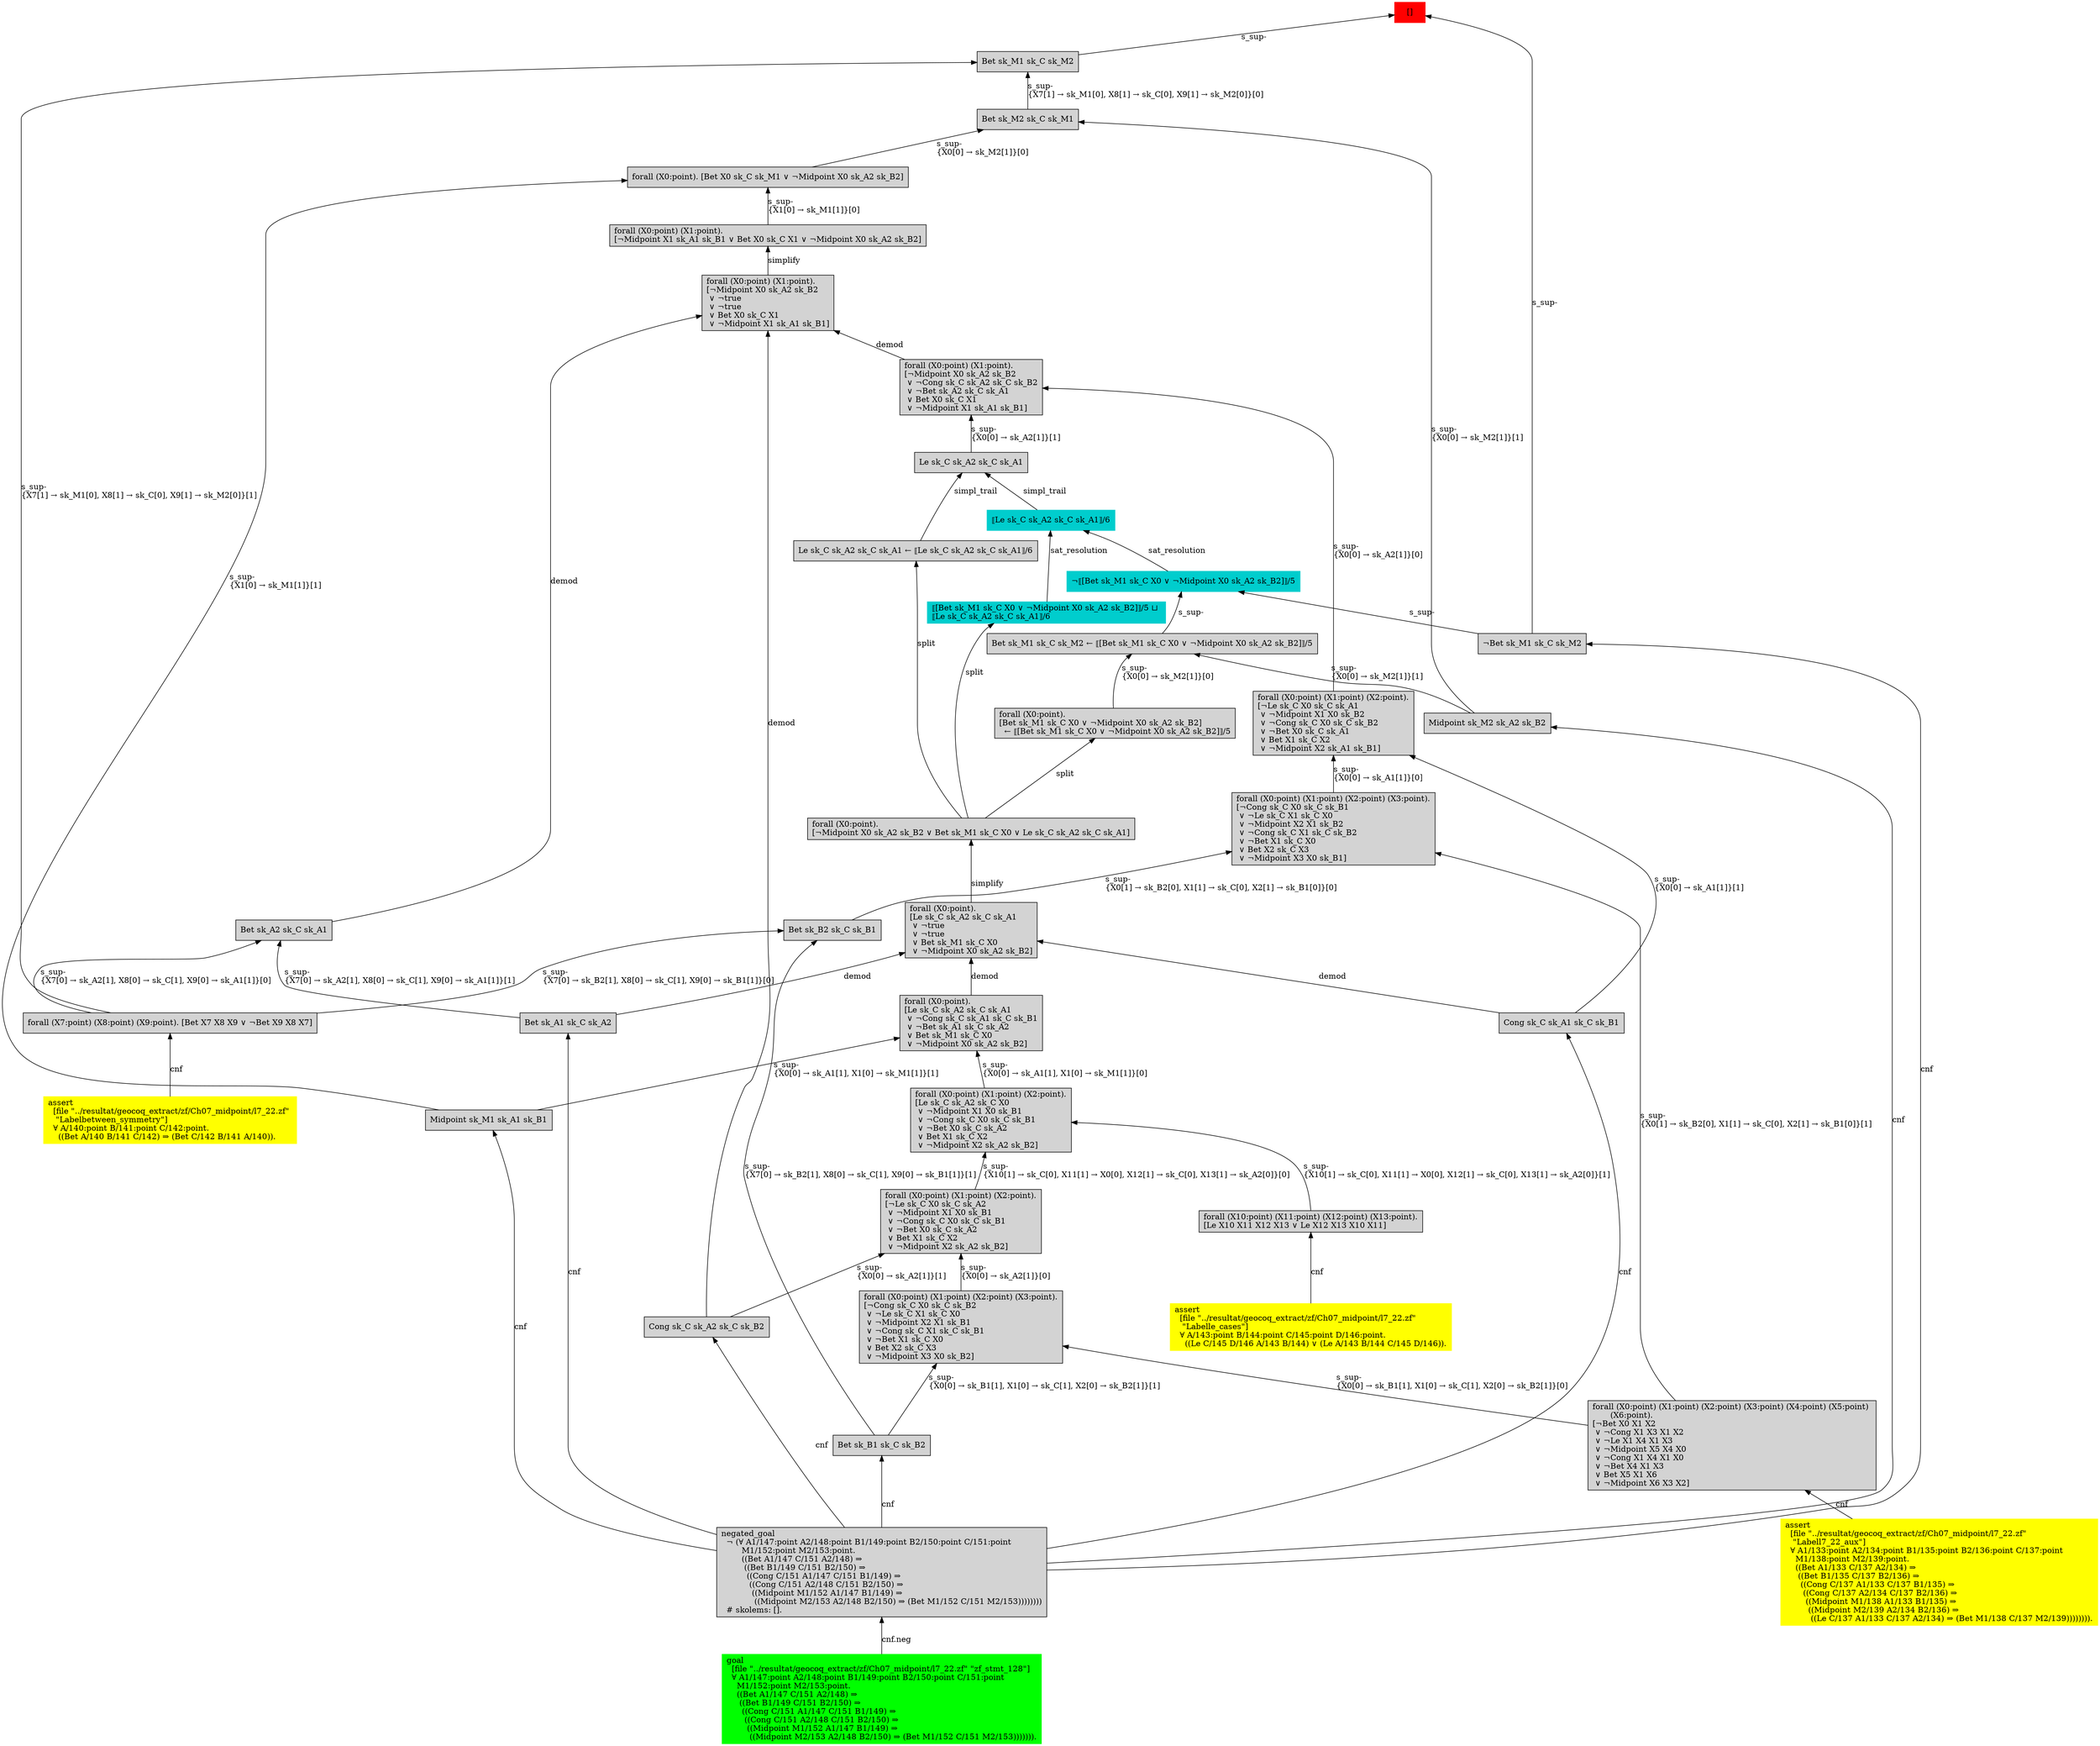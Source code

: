 digraph "unsat_graph" {
  vertex_0 [color=red, label="[]", shape=box, style=filled];
  vertex_0 -> vertex_1 [label="s_sup-\l", dir="back"];
  vertex_1 [shape=box, label="¬Bet sk_M1 sk_C sk_M2\l", style=filled];
  vertex_1 -> vertex_2 [label="cnf", dir="back"];
  vertex_2 [shape=box, label="negated_goal\l  ¬ (∀ A1/147:point A2/148:point B1/149:point B2/150:point C/151:point \l        M1/152:point M2/153:point.\l        ((Bet A1/147 C/151 A2/148) ⇒\l         ((Bet B1/149 C/151 B2/150) ⇒\l          ((Cong C/151 A1/147 C/151 B1/149) ⇒\l           ((Cong C/151 A2/148 C/151 B2/150) ⇒\l            ((Midpoint M1/152 A1/147 B1/149) ⇒\l             ((Midpoint M2/153 A2/148 B2/150) ⇒ (Bet M1/152 C/151 M2/153))))))))\l  # skolems: [].\l", style=filled];
  vertex_2 -> vertex_3 [label="cnf.neg", dir="back"];
  vertex_3 [color=green, shape=box, label="goal\l  [file \"../resultat/geocoq_extract/zf/Ch07_midpoint/l7_22.zf\" \"zf_stmt_128\"]\l  ∀ A1/147:point A2/148:point B1/149:point B2/150:point C/151:point \l    M1/152:point M2/153:point.\l    ((Bet A1/147 C/151 A2/148) ⇒\l     ((Bet B1/149 C/151 B2/150) ⇒\l      ((Cong C/151 A1/147 C/151 B1/149) ⇒\l       ((Cong C/151 A2/148 C/151 B2/150) ⇒\l        ((Midpoint M1/152 A1/147 B1/149) ⇒\l         ((Midpoint M2/153 A2/148 B2/150) ⇒ (Bet M1/152 C/151 M2/153))))))).\l", style=filled];
  vertex_0 -> vertex_4 [label="s_sup-\l", dir="back"];
  vertex_4 [shape=box, label="Bet sk_M1 sk_C sk_M2\l", style=filled];
  vertex_4 -> vertex_5 [label="s_sup-\l\{X7[1] → sk_M1[0], X8[1] → sk_C[0], X9[1] → sk_M2[0]\}[1]\l", dir="back"];
  vertex_5 [shape=box, label="forall (X7:point) (X8:point) (X9:point). [Bet X7 X8 X9 ∨ ¬Bet X9 X8 X7]\l", style=filled];
  vertex_5 -> vertex_6 [label="cnf", dir="back"];
  vertex_6 [color=yellow, shape=box, label="assert\l  [file \"../resultat/geocoq_extract/zf/Ch07_midpoint/l7_22.zf\" \l   \"Labelbetween_symmetry\"]\l  ∀ A/140:point B/141:point C/142:point.\l    ((Bet A/140 B/141 C/142) ⇒ (Bet C/142 B/141 A/140)).\l", style=filled];
  vertex_4 -> vertex_7 [label="s_sup-\l\{X7[1] → sk_M1[0], X8[1] → sk_C[0], X9[1] → sk_M2[0]\}[0]\l", dir="back"];
  vertex_7 [shape=box, label="Bet sk_M2 sk_C sk_M1\l", style=filled];
  vertex_7 -> vertex_8 [label="s_sup-\l\{X0[0] → sk_M2[1]\}[0]\l", dir="back"];
  vertex_8 [shape=box, label="forall (X0:point). [Bet X0 sk_C sk_M1 ∨ ¬Midpoint X0 sk_A2 sk_B2]\l", style=filled];
  vertex_8 -> vertex_9 [label="s_sup-\l\{X1[0] → sk_M1[1]\}[0]\l", dir="back"];
  vertex_9 [shape=box, label="forall (X0:point) (X1:point).\l[¬Midpoint X1 sk_A1 sk_B1 ∨ Bet X0 sk_C X1 ∨ ¬Midpoint X0 sk_A2 sk_B2]\l", style=filled];
  vertex_9 -> vertex_10 [label="simplify", dir="back"];
  vertex_10 [shape=box, label="forall (X0:point) (X1:point).\l[¬Midpoint X0 sk_A2 sk_B2\l ∨ ¬true\l ∨ ¬true\l ∨ Bet X0 sk_C X1\l ∨ ¬Midpoint X1 sk_A1 sk_B1]\l", style=filled];
  vertex_10 -> vertex_11 [label="demod", dir="back"];
  vertex_11 [shape=box, label="Bet sk_A2 sk_C sk_A1\l", style=filled];
  vertex_11 -> vertex_5 [label="s_sup-\l\{X7[0] → sk_A2[1], X8[0] → sk_C[1], X9[0] → sk_A1[1]\}[0]\l", dir="back"];
  vertex_11 -> vertex_12 [label="s_sup-\l\{X7[0] → sk_A2[1], X8[0] → sk_C[1], X9[0] → sk_A1[1]\}[1]\l", dir="back"];
  vertex_12 [shape=box, label="Bet sk_A1 sk_C sk_A2\l", style=filled];
  vertex_12 -> vertex_2 [label="cnf", dir="back"];
  vertex_10 -> vertex_13 [label="demod", dir="back"];
  vertex_13 [shape=box, label="Cong sk_C sk_A2 sk_C sk_B2\l", style=filled];
  vertex_13 -> vertex_2 [label="cnf", dir="back"];
  vertex_10 -> vertex_14 [label="demod", dir="back"];
  vertex_14 [shape=box, label="forall (X0:point) (X1:point).\l[¬Midpoint X0 sk_A2 sk_B2\l ∨ ¬Cong sk_C sk_A2 sk_C sk_B2\l ∨ ¬Bet sk_A2 sk_C sk_A1\l ∨ Bet X0 sk_C X1\l ∨ ¬Midpoint X1 sk_A1 sk_B1]\l", style=filled];
  vertex_14 -> vertex_15 [label="s_sup-\l\{X0[0] → sk_A2[1]\}[0]\l", dir="back"];
  vertex_15 [shape=box, label="forall (X0:point) (X1:point) (X2:point).\l[¬Le sk_C X0 sk_C sk_A1\l ∨ ¬Midpoint X1 X0 sk_B2\l ∨ ¬Cong sk_C X0 sk_C sk_B2\l ∨ ¬Bet X0 sk_C sk_A1\l ∨ Bet X1 sk_C X2\l ∨ ¬Midpoint X2 sk_A1 sk_B1]\l", style=filled];
  vertex_15 -> vertex_16 [label="s_sup-\l\{X0[0] → sk_A1[1]\}[0]\l", dir="back"];
  vertex_16 [shape=box, label="forall (X0:point) (X1:point) (X2:point) (X3:point).\l[¬Cong sk_C X0 sk_C sk_B1\l ∨ ¬Le sk_C X1 sk_C X0\l ∨ ¬Midpoint X2 X1 sk_B2\l ∨ ¬Cong sk_C X1 sk_C sk_B2\l ∨ ¬Bet X1 sk_C X0\l ∨ Bet X2 sk_C X3\l ∨ ¬Midpoint X3 X0 sk_B1]\l", style=filled];
  vertex_16 -> vertex_17 [label="s_sup-\l\{X0[1] → sk_B2[0], X1[1] → sk_C[0], X2[1] → sk_B1[0]\}[1]\l", dir="back"];
  vertex_17 [shape=box, label="forall (X0:point) (X1:point) (X2:point) (X3:point) (X4:point) (X5:point) \l       (X6:point).\l[¬Bet X0 X1 X2\l ∨ ¬Cong X1 X3 X1 X2\l ∨ ¬Le X1 X4 X1 X3\l ∨ ¬Midpoint X5 X4 X0\l ∨ ¬Cong X1 X4 X1 X0\l ∨ ¬Bet X4 X1 X3\l ∨ Bet X5 X1 X6\l ∨ ¬Midpoint X6 X3 X2]\l", style=filled];
  vertex_17 -> vertex_18 [label="cnf", dir="back"];
  vertex_18 [color=yellow, shape=box, label="assert\l  [file \"../resultat/geocoq_extract/zf/Ch07_midpoint/l7_22.zf\" \l   \"Labell7_22_aux\"]\l  ∀ A1/133:point A2/134:point B1/135:point B2/136:point C/137:point \l    M1/138:point M2/139:point.\l    ((Bet A1/133 C/137 A2/134) ⇒\l     ((Bet B1/135 C/137 B2/136) ⇒\l      ((Cong C/137 A1/133 C/137 B1/135) ⇒\l       ((Cong C/137 A2/134 C/137 B2/136) ⇒\l        ((Midpoint M1/138 A1/133 B1/135) ⇒\l         ((Midpoint M2/139 A2/134 B2/136) ⇒\l          ((Le C/137 A1/133 C/137 A2/134) ⇒ (Bet M1/138 C/137 M2/139)))))))).\l", style=filled];
  vertex_16 -> vertex_19 [label="s_sup-\l\{X0[1] → sk_B2[0], X1[1] → sk_C[0], X2[1] → sk_B1[0]\}[0]\l", dir="back"];
  vertex_19 [shape=box, label="Bet sk_B2 sk_C sk_B1\l", style=filled];
  vertex_19 -> vertex_5 [label="s_sup-\l\{X7[0] → sk_B2[1], X8[0] → sk_C[1], X9[0] → sk_B1[1]\}[0]\l", dir="back"];
  vertex_19 -> vertex_20 [label="s_sup-\l\{X7[0] → sk_B2[1], X8[0] → sk_C[1], X9[0] → sk_B1[1]\}[1]\l", dir="back"];
  vertex_20 [shape=box, label="Bet sk_B1 sk_C sk_B2\l", style=filled];
  vertex_20 -> vertex_2 [label="cnf", dir="back"];
  vertex_15 -> vertex_21 [label="s_sup-\l\{X0[0] → sk_A1[1]\}[1]\l", dir="back"];
  vertex_21 [shape=box, label="Cong sk_C sk_A1 sk_C sk_B1\l", style=filled];
  vertex_21 -> vertex_2 [label="cnf", dir="back"];
  vertex_14 -> vertex_22 [label="s_sup-\l\{X0[0] → sk_A2[1]\}[1]\l", dir="back"];
  vertex_22 [shape=box, label="Le sk_C sk_A2 sk_C sk_A1\l", style=filled];
  vertex_22 -> vertex_23 [label="simpl_trail", dir="back"];
  vertex_23 [color=cyan3, shape=box, label="⟦Le sk_C sk_A2 sk_C sk_A1⟧/6\l", style=filled];
  vertex_23 -> vertex_24 [label="sat_resolution", dir="back"];
  vertex_24 [color=cyan3, shape=box, label="¬⟦[Bet sk_M1 sk_C X0 ∨ ¬Midpoint X0 sk_A2 sk_B2]⟧/5\l", style=filled];
  vertex_24 -> vertex_1 [label="s_sup-\l", dir="back"];
  vertex_24 -> vertex_25 [label="s_sup-\l", dir="back"];
  vertex_25 [shape=box, label="Bet sk_M1 sk_C sk_M2 ← ⟦[Bet sk_M1 sk_C X0 ∨ ¬Midpoint X0 sk_A2 sk_B2]⟧/5\l", style=filled];
  vertex_25 -> vertex_26 [label="s_sup-\l\{X0[0] → sk_M2[1]\}[0]\l", dir="back"];
  vertex_26 [shape=box, label="forall (X0:point).\l[Bet sk_M1 sk_C X0 ∨ ¬Midpoint X0 sk_A2 sk_B2]\l  ← ⟦[Bet sk_M1 sk_C X0 ∨ ¬Midpoint X0 sk_A2 sk_B2]⟧/5\l", style=filled];
  vertex_26 -> vertex_27 [label="split", dir="back"];
  vertex_27 [shape=box, label="forall (X0:point).\l[¬Midpoint X0 sk_A2 sk_B2 ∨ Bet sk_M1 sk_C X0 ∨ Le sk_C sk_A2 sk_C sk_A1]\l", style=filled];
  vertex_27 -> vertex_28 [label="simplify", dir="back"];
  vertex_28 [shape=box, label="forall (X0:point).\l[Le sk_C sk_A2 sk_C sk_A1\l ∨ ¬true\l ∨ ¬true\l ∨ Bet sk_M1 sk_C X0\l ∨ ¬Midpoint X0 sk_A2 sk_B2]\l", style=filled];
  vertex_28 -> vertex_12 [label="demod", dir="back"];
  vertex_28 -> vertex_21 [label="demod", dir="back"];
  vertex_28 -> vertex_29 [label="demod", dir="back"];
  vertex_29 [shape=box, label="forall (X0:point).\l[Le sk_C sk_A2 sk_C sk_A1\l ∨ ¬Cong sk_C sk_A1 sk_C sk_B1\l ∨ ¬Bet sk_A1 sk_C sk_A2\l ∨ Bet sk_M1 sk_C X0\l ∨ ¬Midpoint X0 sk_A2 sk_B2]\l", style=filled];
  vertex_29 -> vertex_30 [label="s_sup-\l\{X0[0] → sk_A1[1], X1[0] → sk_M1[1]\}[0]\l", dir="back"];
  vertex_30 [shape=box, label="forall (X0:point) (X1:point) (X2:point).\l[Le sk_C sk_A2 sk_C X0\l ∨ ¬Midpoint X1 X0 sk_B1\l ∨ ¬Cong sk_C X0 sk_C sk_B1\l ∨ ¬Bet X0 sk_C sk_A2\l ∨ Bet X1 sk_C X2\l ∨ ¬Midpoint X2 sk_A2 sk_B2]\l", style=filled];
  vertex_30 -> vertex_31 [label="s_sup-\l\{X10[1] → sk_C[0], X11[1] → X0[0], X12[1] → sk_C[0], X13[1] → sk_A2[0]\}[0]\l", dir="back"];
  vertex_31 [shape=box, label="forall (X0:point) (X1:point) (X2:point).\l[¬Le sk_C X0 sk_C sk_A2\l ∨ ¬Midpoint X1 X0 sk_B1\l ∨ ¬Cong sk_C X0 sk_C sk_B1\l ∨ ¬Bet X0 sk_C sk_A2\l ∨ Bet X1 sk_C X2\l ∨ ¬Midpoint X2 sk_A2 sk_B2]\l", style=filled];
  vertex_31 -> vertex_32 [label="s_sup-\l\{X0[0] → sk_A2[1]\}[0]\l", dir="back"];
  vertex_32 [shape=box, label="forall (X0:point) (X1:point) (X2:point) (X3:point).\l[¬Cong sk_C X0 sk_C sk_B2\l ∨ ¬Le sk_C X1 sk_C X0\l ∨ ¬Midpoint X2 X1 sk_B1\l ∨ ¬Cong sk_C X1 sk_C sk_B1\l ∨ ¬Bet X1 sk_C X0\l ∨ Bet X2 sk_C X3\l ∨ ¬Midpoint X3 X0 sk_B2]\l", style=filled];
  vertex_32 -> vertex_17 [label="s_sup-\l\{X0[0] → sk_B1[1], X1[0] → sk_C[1], X2[0] → sk_B2[1]\}[0]\l", dir="back"];
  vertex_32 -> vertex_20 [label="s_sup-\l\{X0[0] → sk_B1[1], X1[0] → sk_C[1], X2[0] → sk_B2[1]\}[1]\l", dir="back"];
  vertex_31 -> vertex_13 [label="s_sup-\l\{X0[0] → sk_A2[1]\}[1]\l", dir="back"];
  vertex_30 -> vertex_33 [label="s_sup-\l\{X10[1] → sk_C[0], X11[1] → X0[0], X12[1] → sk_C[0], X13[1] → sk_A2[0]\}[1]\l", dir="back"];
  vertex_33 [shape=box, label="forall (X10:point) (X11:point) (X12:point) (X13:point).\l[Le X10 X11 X12 X13 ∨ Le X12 X13 X10 X11]\l", style=filled];
  vertex_33 -> vertex_34 [label="cnf", dir="back"];
  vertex_34 [color=yellow, shape=box, label="assert\l  [file \"../resultat/geocoq_extract/zf/Ch07_midpoint/l7_22.zf\" \l   \"Labelle_cases\"]\l  ∀ A/143:point B/144:point C/145:point D/146:point.\l    ((Le C/145 D/146 A/143 B/144) ∨ (Le A/143 B/144 C/145 D/146)).\l", style=filled];
  vertex_29 -> vertex_35 [label="s_sup-\l\{X0[0] → sk_A1[1], X1[0] → sk_M1[1]\}[1]\l", dir="back"];
  vertex_35 [shape=box, label="Midpoint sk_M1 sk_A1 sk_B1\l", style=filled];
  vertex_35 -> vertex_2 [label="cnf", dir="back"];
  vertex_25 -> vertex_36 [label="s_sup-\l\{X0[0] → sk_M2[1]\}[1]\l", dir="back"];
  vertex_36 [shape=box, label="Midpoint sk_M2 sk_A2 sk_B2\l", style=filled];
  vertex_36 -> vertex_2 [label="cnf", dir="back"];
  vertex_23 -> vertex_37 [label="sat_resolution", dir="back"];
  vertex_37 [color=cyan3, shape=box, label="⟦[Bet sk_M1 sk_C X0 ∨ ¬Midpoint X0 sk_A2 sk_B2]⟧/5 ⊔ \l⟦Le sk_C sk_A2 sk_C sk_A1⟧/6\l", style=filled];
  vertex_37 -> vertex_27 [label="split", dir="back"];
  vertex_22 -> vertex_38 [label="simpl_trail", dir="back"];
  vertex_38 [shape=box, label="Le sk_C sk_A2 sk_C sk_A1 ← ⟦Le sk_C sk_A2 sk_C sk_A1⟧/6\l", style=filled];
  vertex_38 -> vertex_27 [label="split", dir="back"];
  vertex_8 -> vertex_35 [label="s_sup-\l\{X1[0] → sk_M1[1]\}[1]\l", dir="back"];
  vertex_7 -> vertex_36 [label="s_sup-\l\{X0[0] → sk_M2[1]\}[1]\l", dir="back"];
  }


